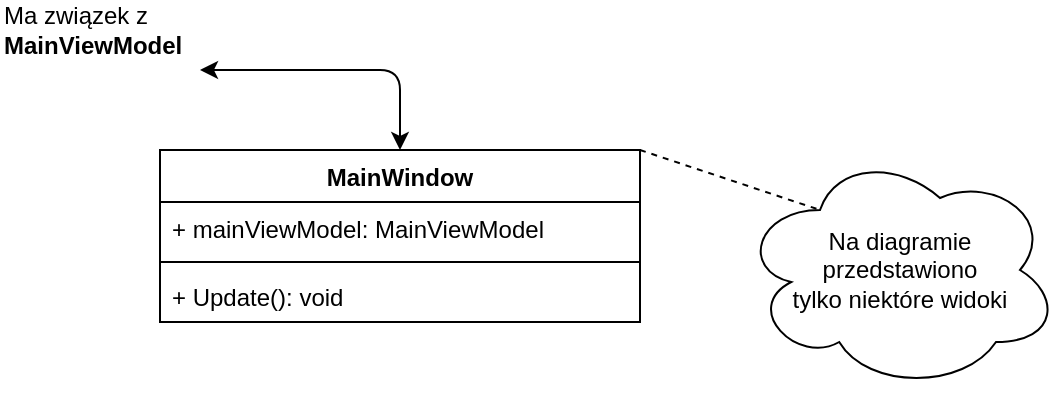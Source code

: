 <mxfile version="13.0.6" type="device"><diagram id="zHtrW6vJsazG0-mRL_JR" name="Page-1"><mxGraphModel dx="3648" dy="1381" grid="1" gridSize="10" guides="1" tooltips="1" connect="1" arrows="1" fold="1" page="1" pageScale="1" pageWidth="1390" pageHeight="980" math="0" shadow="0"><root><mxCell id="0"/><mxCell id="1" parent="0"/><mxCell id="X1YCLP0-HhyDejGwaFqY-1" value="MainWindow" style="swimlane;fontStyle=1;align=center;verticalAlign=top;childLayout=stackLayout;horizontal=1;startSize=26;horizontalStack=0;resizeParent=1;resizeParentMax=0;resizeLast=0;collapsible=0;marginBottom=0;" parent="1" vertex="1"><mxGeometry x="-1400" y="40" width="240" height="86" as="geometry"/></mxCell><mxCell id="X1YCLP0-HhyDejGwaFqY-2" value="+ mainViewModel: MainViewModel" style="text;strokeColor=none;fillColor=none;align=left;verticalAlign=top;spacingLeft=4;spacingRight=4;overflow=hidden;rotatable=0;points=[[0,0.5],[1,0.5]];portConstraint=eastwest;" parent="X1YCLP0-HhyDejGwaFqY-1" vertex="1"><mxGeometry y="26" width="240" height="26" as="geometry"/></mxCell><mxCell id="X1YCLP0-HhyDejGwaFqY-3" value="" style="line;strokeWidth=1;fillColor=none;align=left;verticalAlign=middle;spacingTop=-1;spacingLeft=3;spacingRight=3;rotatable=0;labelPosition=right;points=[];portConstraint=eastwest;" parent="X1YCLP0-HhyDejGwaFqY-1" vertex="1"><mxGeometry y="52" width="240" height="8" as="geometry"/></mxCell><mxCell id="X1YCLP0-HhyDejGwaFqY-4" value="+ Update(): void" style="text;strokeColor=none;fillColor=none;align=left;verticalAlign=top;spacingLeft=4;spacingRight=4;overflow=hidden;rotatable=0;points=[[0,0.5],[1,0.5]];portConstraint=eastwest;" parent="X1YCLP0-HhyDejGwaFqY-1" vertex="1"><mxGeometry y="60" width="240" height="26" as="geometry"/></mxCell><mxCell id="X1YCLP0-HhyDejGwaFqY-5" value="" style="endArrow=classic;startArrow=classic;html=1;exitX=0.5;exitY=0;exitDx=0;exitDy=0;" parent="1" edge="1"><mxGeometry width="50" height="50" relative="1" as="geometry"><mxPoint x="-1280" y="40" as="sourcePoint"/><mxPoint x="-1380" as="targetPoint"/><Array as="points"><mxPoint x="-1280"/></Array></mxGeometry></mxCell><mxCell id="rBg98_WKMLMYS35ZR5QD-1" value="Ma związek z&lt;br&gt;&lt;b&gt;MainViewModel&lt;/b&gt;" style="text;html=1;align=left;verticalAlign=middle;resizable=0;points=[];autosize=1;" parent="1" vertex="1"><mxGeometry x="-1480" y="-35" width="100" height="30" as="geometry"/></mxCell><mxCell id="j974Spg0BsA_mwJlY0-3-5" value="Na diagramie&lt;br&gt;przedstawiono&lt;br&gt;tylko niektóre widoki" style="ellipse;shape=cloud;whiteSpace=wrap;html=1;" vertex="1" parent="1"><mxGeometry x="-1110" y="40" width="160" height="120" as="geometry"/></mxCell><mxCell id="j974Spg0BsA_mwJlY0-3-6" value="" style="endArrow=none;dashed=1;html=1;entryX=0.25;entryY=0.25;entryDx=0;entryDy=0;entryPerimeter=0;exitX=1;exitY=0;exitDx=0;exitDy=0;" edge="1" parent="1" source="X1YCLP0-HhyDejGwaFqY-1" target="j974Spg0BsA_mwJlY0-3-5"><mxGeometry width="50" height="50" relative="1" as="geometry"><mxPoint x="-1220" y="270" as="sourcePoint"/><mxPoint x="-1170" y="220" as="targetPoint"/></mxGeometry></mxCell></root></mxGraphModel></diagram></mxfile>